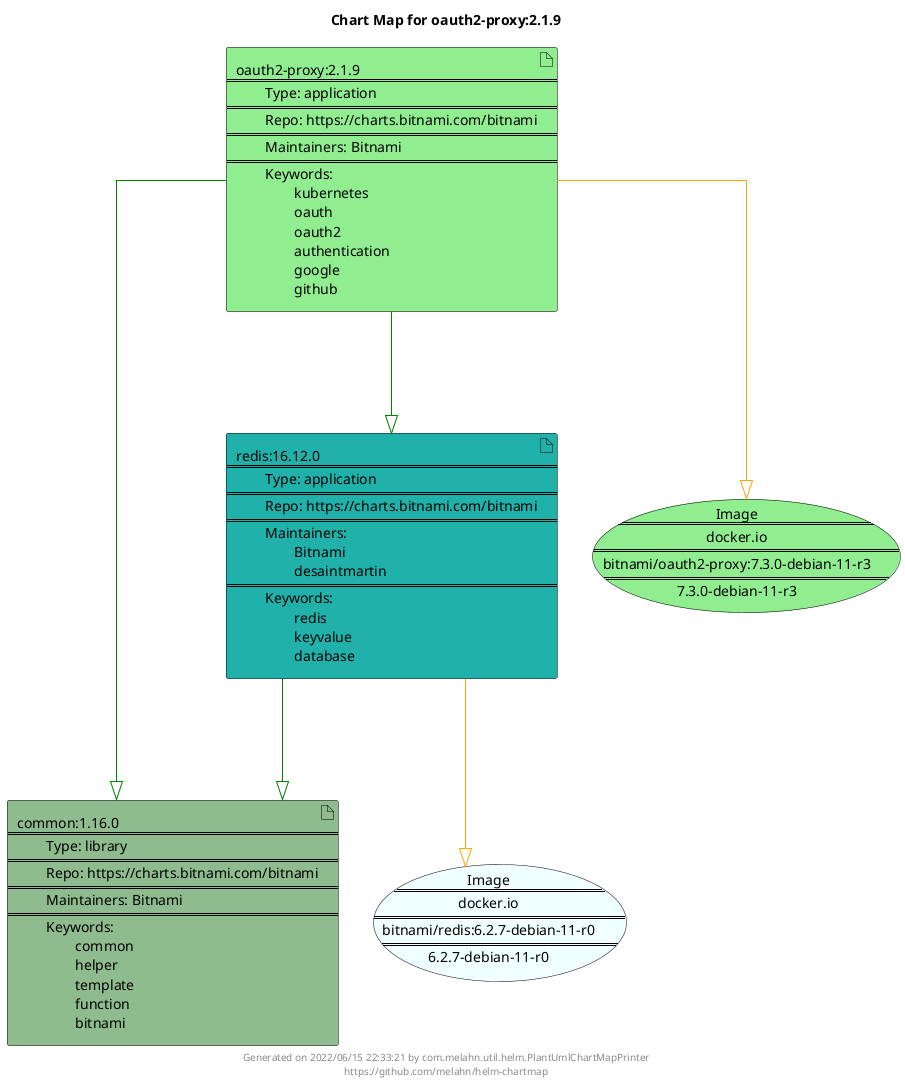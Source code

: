 @startuml
skinparam linetype ortho
skinparam backgroundColor white
skinparam usecaseBorderColor black
skinparam usecaseArrowColor LightSlateGray
skinparam artifactBorderColor black
skinparam artifactArrowColor LightSlateGray

title Chart Map for oauth2-proxy:2.1.9

'There are 3 referenced Helm Charts
artifact "common:1.16.0\n====\n\tType: library\n====\n\tRepo: https://charts.bitnami.com/bitnami\n====\n\tMaintainers: Bitnami\n====\n\tKeywords: \n\t\tcommon\n\t\thelper\n\t\ttemplate\n\t\tfunction\n\t\tbitnami" as common_1_16_0 #DarkSeaGreen
artifact "redis:16.12.0\n====\n\tType: application\n====\n\tRepo: https://charts.bitnami.com/bitnami\n====\n\tMaintainers: \n\t\tBitnami\n\t\tdesaintmartin\n====\n\tKeywords: \n\t\tredis\n\t\tkeyvalue\n\t\tdatabase" as redis_16_12_0 #LightSeaGreen
artifact "oauth2-proxy:2.1.9\n====\n\tType: application\n====\n\tRepo: https://charts.bitnami.com/bitnami\n====\n\tMaintainers: Bitnami\n====\n\tKeywords: \n\t\tkubernetes\n\t\toauth\n\t\toauth2\n\t\tauthentication\n\t\tgoogle\n\t\tgithub" as oauth2_proxy_2_1_9 #LightGreen

'There are 2 referenced Docker Images
usecase "Image\n====\ndocker.io\n====\nbitnami/redis:6.2.7-debian-11-r0\n====\n6.2.7-debian-11-r0" as docker_io_bitnami_redis_6_2_7_debian_11_r0 #Azure
usecase "Image\n====\ndocker.io\n====\nbitnami/oauth2-proxy:7.3.0-debian-11-r3\n====\n7.3.0-debian-11-r3" as docker_io_bitnami_oauth2_proxy_7_3_0_debian_11_r3 #LightGreen

'Chart Dependencies
oauth2_proxy_2_1_9--[#green]-|>redis_16_12_0
redis_16_12_0--[#green]-|>common_1_16_0
oauth2_proxy_2_1_9--[#green]-|>common_1_16_0
redis_16_12_0--[#orange]-|>docker_io_bitnami_redis_6_2_7_debian_11_r0
oauth2_proxy_2_1_9--[#orange]-|>docker_io_bitnami_oauth2_proxy_7_3_0_debian_11_r3

center footer Generated on 2022/06/15 22:33:21 by com.melahn.util.helm.PlantUmlChartMapPrinter\nhttps://github.com/melahn/helm-chartmap
@enduml
